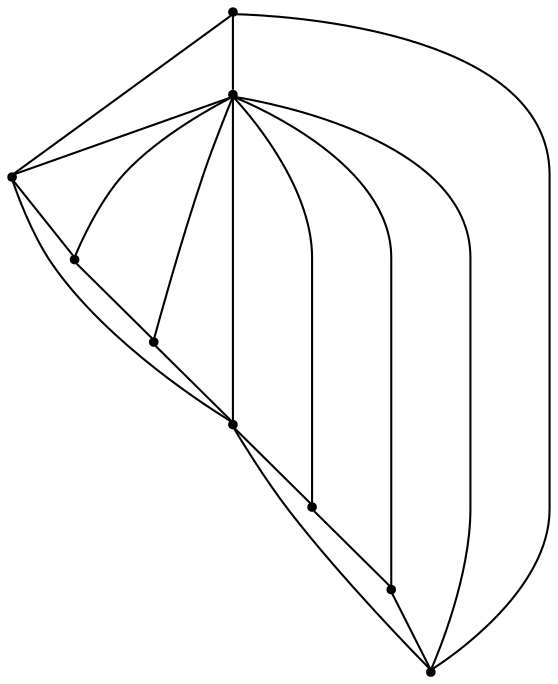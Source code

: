 graph {
  node [shape=point,comment="{\"directed\":false,\"doi\":\"10.1007/978-3-030-92931-2_8\",\"figure\":\"5\"}"]

  v0 [pos="1040.0365171161545,415.16939885574214"]
  v1 [pos="876.1187390934228,354.160620738026"]
  v2 [pos="1059.405215307743,380.7394905291425"]
  v3 [pos="1034.2272700405274,226.43340327719034"]
  v4 [pos="987.7532298470904,508.1164672777819"]
  v5 [pos="924.8681636373436,252.41226011255458"]
  v6 [pos="657.0254817994737,272.01098766343824"]
  v7 [pos="880.0318431417165,462.334639397058"]
  v8 [pos="707.4002262997528,482.02926108084586"]

  v0 -- v1 [id="-1",pos="1040.0365171161545,415.16939885574214 876.1187390934228,354.160620738026 876.1187390934228,354.160620738026 876.1187390934228,354.160620738026"]
  v2 -- v3 [id="-3",pos="1059.405215307743,380.7394905291425 1034.2272700405274,226.43340327719034 1034.2272700405274,226.43340327719034 1034.2272700405274,226.43340327719034"]
  v0 -- v4 [id="-4",pos="1040.0365171161545,415.16939885574214 987.7532298470904,508.1164672777819 987.7532298470904,508.1164672777819 987.7532298470904,508.1164672777819"]
  v2 -- v0 [id="-5",pos="1059.405215307743,380.7394905291425 1040.0365171161545,415.16939885574214 1040.0365171161545,415.16939885574214 1040.0365171161545,415.16939885574214"]
  v3 -- v5 [id="-6",pos="1034.2272700405274,226.43340327719034 924.8681636373436,252.41226011255458 924.8681636373436,252.41226011255458 924.8681636373436,252.41226011255458"]
  v6 -- v8 [id="-7",pos="657.0254817994737,272.01098766343824 707.4002262997528,482.02926108084586 707.4002262997528,482.02926108084586 707.4002262997528,482.02926108084586"]
  v6 -- v2 [id="-8",pos="657.0254817994737,272.01098766343824 1059.405215307743,380.7394905291425 1059.405215307743,380.7394905291425 1059.405215307743,380.7394905291425"]
  v6 -- v4 [id="-9",pos="657.0254817994737,272.01098766343824 987.7532298470904,508.1164672777819 987.7532298470904,508.1164672777819 987.7532298470904,508.1164672777819"]
  v8 -- v7 [id="-10",pos="707.4002262997528,482.02926108084586 880.0318431417165,462.334639397058 880.0318431417165,462.334639397058 880.0318431417165,462.334639397058"]
  v1 -- v8 [id="-11",pos="876.1187390934228,354.160620738026 707.4002262997528,482.02926108084586 707.4002262997528,482.02926108084586 707.4002262997528,482.02926108084586"]
  v1 -- v3 [id="-12",pos="876.1187390934228,354.160620738026 1034.2272700405274,226.43340327719034 1034.2272700405274,226.43340327719034 1034.2272700405274,226.43340327719034"]
  v1 -- v4 [id="-13",pos="876.1187390934228,354.160620738026 987.7532298470904,508.1164672777819 987.7532298470904,508.1164672777819 987.7532298470904,508.1164672777819"]
  v1 -- v7 [id="-14",pos="876.1187390934228,354.160620738026 880.0318431417165,462.334639397058 880.0318431417165,462.334639397058 880.0318431417165,462.334639397058"]
  v1 -- v2 [id="-15",pos="876.1187390934228,354.160620738026 1059.405215307743,380.7394905291425 1059.405215307743,380.7394905291425 1059.405215307743,380.7394905291425"]
  v1 -- v6 [id="-16",pos="876.1187390934228,354.160620738026 657.0254817994737,272.01098766343824 657.0254817994737,272.01098766343824 657.0254817994737,272.01098766343824"]
  v1 -- v5 [id="-17",pos="876.1187390934228,354.160620738026 924.8681636373436,252.41226011255458 924.8681636373436,252.41226011255458 924.8681636373436,252.41226011255458"]
  v7 -- v4 [id="-18",pos="880.0318431417165,462.334639397058 987.7532298470904,508.1164672777819 987.7532298470904,508.1164672777819 987.7532298470904,508.1164672777819"]
  v5 -- v6 [id="-19",pos="924.8681636373436,252.41226011255458 657.0254817994737,272.01098766343824 657.0254817994737,272.01098766343824 657.0254817994737,272.01098766343824"]
}